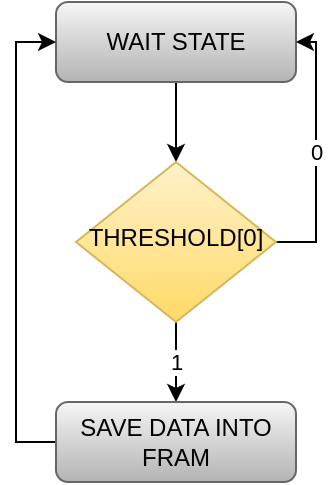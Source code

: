 <mxfile version="13.2.2" type="device"><diagram id="C5RBs43oDa-KdzZeNtuy" name="Page-1"><mxGraphModel dx="1673" dy="956" grid="1" gridSize="10" guides="1" tooltips="1" connect="1" arrows="1" fold="1" page="1" pageScale="1" pageWidth="827" pageHeight="1169" math="0" shadow="0"><root><mxCell id="WIyWlLk6GJQsqaUBKTNV-0"/><mxCell id="WIyWlLk6GJQsqaUBKTNV-1" parent="WIyWlLk6GJQsqaUBKTNV-0"/><mxCell id="YEKAp1CYkqee5FNZb2Fd-2" style="edgeStyle=orthogonalEdgeStyle;rounded=0;orthogonalLoop=1;jettySize=auto;html=1;exitX=0.5;exitY=1;exitDx=0;exitDy=0;entryX=0.5;entryY=0;entryDx=0;entryDy=0;" edge="1" parent="WIyWlLk6GJQsqaUBKTNV-1" source="YEKAp1CYkqee5FNZb2Fd-0" target="YEKAp1CYkqee5FNZb2Fd-1"><mxGeometry relative="1" as="geometry"/></mxCell><mxCell id="YEKAp1CYkqee5FNZb2Fd-0" value="WAIT STATE" style="rounded=1;whiteSpace=wrap;html=1;fontSize=12;glass=0;strokeWidth=1;shadow=0;gradientColor=#b3b3b3;fillColor=#f5f5f5;strokeColor=#666666;" vertex="1" parent="WIyWlLk6GJQsqaUBKTNV-1"><mxGeometry x="320" y="560" width="120" height="40" as="geometry"/></mxCell><mxCell id="YEKAp1CYkqee5FNZb2Fd-3" value="0" style="edgeStyle=orthogonalEdgeStyle;rounded=0;orthogonalLoop=1;jettySize=auto;html=1;exitX=1;exitY=0.5;exitDx=0;exitDy=0;entryX=1;entryY=0.5;entryDx=0;entryDy=0;" edge="1" parent="WIyWlLk6GJQsqaUBKTNV-1" source="YEKAp1CYkqee5FNZb2Fd-1" target="YEKAp1CYkqee5FNZb2Fd-0"><mxGeometry relative="1" as="geometry"/></mxCell><mxCell id="YEKAp1CYkqee5FNZb2Fd-5" value="1" style="edgeStyle=orthogonalEdgeStyle;rounded=0;orthogonalLoop=1;jettySize=auto;html=1;exitX=0.5;exitY=1;exitDx=0;exitDy=0;entryX=0.5;entryY=0;entryDx=0;entryDy=0;" edge="1" parent="WIyWlLk6GJQsqaUBKTNV-1" source="YEKAp1CYkqee5FNZb2Fd-1" target="YEKAp1CYkqee5FNZb2Fd-4"><mxGeometry relative="1" as="geometry"/></mxCell><mxCell id="YEKAp1CYkqee5FNZb2Fd-1" value="THRESHOLD[0]" style="rhombus;whiteSpace=wrap;html=1;shadow=0;fontFamily=Helvetica;fontSize=12;align=center;strokeWidth=1;spacing=6;spacingTop=-4;gradientColor=#ffd966;fillColor=#fff2cc;strokeColor=#d6b656;" vertex="1" parent="WIyWlLk6GJQsqaUBKTNV-1"><mxGeometry x="330" y="640" width="100" height="80" as="geometry"/></mxCell><mxCell id="YEKAp1CYkqee5FNZb2Fd-6" style="edgeStyle=orthogonalEdgeStyle;rounded=0;orthogonalLoop=1;jettySize=auto;html=1;exitX=0;exitY=0.5;exitDx=0;exitDy=0;entryX=0;entryY=0.5;entryDx=0;entryDy=0;" edge="1" parent="WIyWlLk6GJQsqaUBKTNV-1" source="YEKAp1CYkqee5FNZb2Fd-4" target="YEKAp1CYkqee5FNZb2Fd-0"><mxGeometry relative="1" as="geometry"/></mxCell><mxCell id="YEKAp1CYkqee5FNZb2Fd-4" value="SAVE DATA INTO&lt;br&gt;FRAM" style="rounded=1;whiteSpace=wrap;html=1;fontSize=12;glass=0;strokeWidth=1;shadow=0;gradientColor=#b3b3b3;fillColor=#f5f5f5;strokeColor=#666666;" vertex="1" parent="WIyWlLk6GJQsqaUBKTNV-1"><mxGeometry x="320" y="760" width="120" height="40" as="geometry"/></mxCell></root></mxGraphModel></diagram></mxfile>